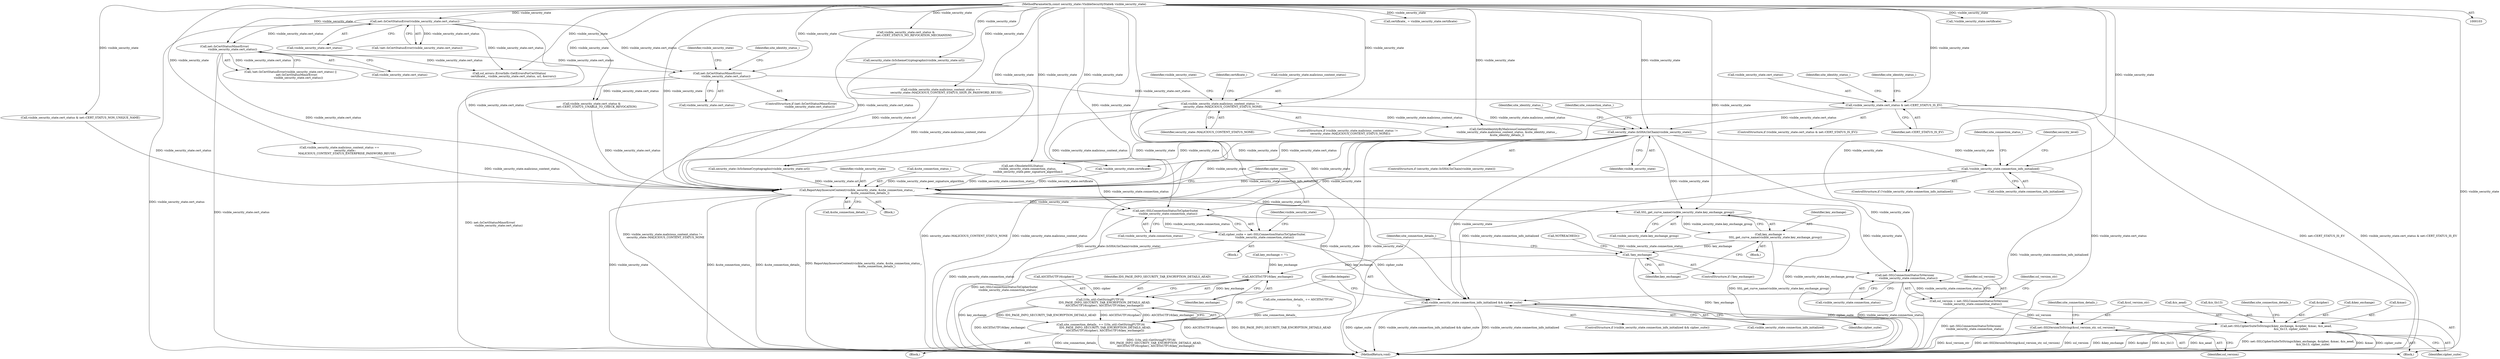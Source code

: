 digraph "0_Chrome_7cde8513c12a6e8ec5d1d1eb1cfd078d9adad3ef@API" {
"1000475" [label="(Call,!visible_security_state.connection_info_initialized)"];
"1000356" [label="(Call,security_state::IsSHA1InChain(visible_security_state))"];
"1000305" [label="(Call,visible_security_state.cert_status & net::CERT_STATUS_IS_EV)"];
"1000251" [label="(Call,net::IsCertStatusMinorError(\n                   visible_security_state.cert_status))"];
"1000226" [label="(Call,net::IsCertStatusError(visible_security_state.cert_status))"];
"1000106" [label="(MethodParameterIn,const security_state::VisibleSecurityState& visible_security_state)"];
"1000230" [label="(Call,net::IsCertStatusMinorError(\n                  visible_security_state.cert_status))"];
"1000182" [label="(Call,visible_security_state.malicious_content_status !=\n      security_state::MALICIOUS_CONTENT_STATUS_NONE)"];
"1000512" [label="(Call,ReportAnyInsecureContent(visible_security_state, &site_connection_status_,\n                             &site_connection_details_))"];
"1000521" [label="(Call,net::SSLConnectionStatusToCipherSuite(\n      visible_security_state.connection_status))"];
"1000519" [label="(Call,cipher_suite = net::SSLConnectionStatusToCipherSuite(\n      visible_security_state.connection_status))"];
"1000526" [label="(Call,visible_security_state.connection_info_initialized && cipher_suite)"];
"1000559" [label="(Call,net::SSLCipherSuiteToStrings(&key_exchange, &cipher, &mac, &is_aead,\n                                 &is_tls13, cipher_suite))"];
"1000535" [label="(Call,net::SSLConnectionStatusToVersion(\n        visible_security_state.connection_status))"];
"1000533" [label="(Call,ssl_version = net::SSLConnectionStatusToVersion(\n        visible_security_state.connection_status))"];
"1000540" [label="(Call,net::SSLVersionToString(&ssl_version_str, ssl_version))"];
"1000583" [label="(Call,SSL_get_curve_name(visible_security_state.key_exchange_group))"];
"1000581" [label="(Call,key_exchange =\n            SSL_get_curve_name(visible_security_state.key_exchange_group))"];
"1000588" [label="(Call,!key_exchange)"];
"1000601" [label="(Call,ASCIIToUTF16(key_exchange))"];
"1000597" [label="(Call,l10n_util::GetStringFUTF16(\n          IDS_PAGE_INFO_SECURITY_TAB_ENCRYPTION_DETAILS_AEAD,\n          ASCIIToUTF16(cipher), ASCIIToUTF16(key_exchange)))"];
"1000595" [label="(Call,site_connection_details_ += l10n_util::GetStringFUTF16(\n          IDS_PAGE_INFO_SECURITY_TAB_ENCRYPTION_DETAILS_AEAD,\n          ASCIIToUTF16(cipher), ASCIIToUTF16(key_exchange)))"];
"1000227" [label="(Call,visible_security_state.cert_status)"];
"1000307" [label="(Identifier,visible_security_state)"];
"1000588" [label="(Call,!key_exchange)"];
"1000577" [label="(Block,)"];
"1000287" [label="(Call,visible_security_state.cert_status &\n                  net::CERT_STATUS_NO_REVOCATION_MECHANISM)"];
"1000564" [label="(Call,&mac)"];
"1000355" [label="(ControlStructure,if (security_state::IsSHA1InChain(visible_security_state)))"];
"1000541" [label="(Call,&ssl_version_str)"];
"1000223" [label="(Identifier,certificate_)"];
"1000356" [label="(Call,security_state::IsSHA1InChain(visible_security_state))"];
"1000566" [label="(Call,&is_aead)"];
"1000528" [label="(Identifier,visible_security_state)"];
"1000186" [label="(Identifier,security_state::MALICIOUS_CONTENT_STATUS_NONE)"];
"1000461" [label="(Call,security_state::IsSchemeCryptographic(visible_security_state.url))"];
"1000531" [label="(Block,)"];
"1000377" [label="(Call,security_state::IsSchemeCryptographic(visible_security_state.url))"];
"1000188" [label="(Call,GetSiteIdentityByMaliciousContentStatus(\n        visible_security_state.malicious_content_status, &site_identity_status_,\n        &site_identity_details_))"];
"1000106" [label="(MethodParameterIn,const security_state::VisibleSecurityState& visible_security_state)"];
"1000183" [label="(Call,visible_security_state.malicious_content_status)"];
"1000601" [label="(Call,ASCIIToUTF16(key_exchange))"];
"1000545" [label="(Identifier,site_connection_details_)"];
"1000225" [label="(Call,!net::IsCertStatusError(visible_security_state.cert_status))"];
"1000584" [label="(Call,visible_security_state.key_exchange_group)"];
"1000475" [label="(Call,!visible_security_state.connection_info_initialized)"];
"1000527" [label="(Call,visible_security_state.connection_info_initialized)"];
"1000568" [label="(Call,&is_tls13)"];
"1000203" [label="(Call,visible_security_state.malicious_content_status ==\n             security_state::MALICIOUS_CONTENT_STATUS_SIGN_IN_PASSWORD_REUSE)"];
"1000251" [label="(Call,net::IsCertStatusMinorError(\n                   visible_security_state.cert_status))"];
"1000181" [label="(ControlStructure,if (visible_security_state.malicious_content_status !=\n      security_state::MALICIOUS_CONTENT_STATUS_NONE))"];
"1000596" [label="(Identifier,site_connection_details_)"];
"1000176" [label="(Call,certificate_ = visible_security_state.certificate)"];
"1000592" [label="(Call,key_exchange = \"\")"];
"1000589" [label="(Identifier,key_exchange)"];
"1000516" [label="(Call,&site_connection_details_)"];
"1000536" [label="(Call,visible_security_state.connection_status)"];
"1000306" [label="(Call,visible_security_state.cert_status)"];
"1000525" [label="(ControlStructure,if (visible_security_state.connection_info_initialized && cipher_suite))"];
"1000224" [label="(Call,!net::IsCertStatusError(visible_security_state.cert_status) ||\n              net::IsCertStatusMinorError(\n                  visible_security_state.cert_status))"];
"1000474" [label="(ControlStructure,if (!visible_security_state.connection_info_initialized))"];
"1000543" [label="(Identifier,ssl_version)"];
"1000513" [label="(Identifier,visible_security_state)"];
"1000342" [label="(Identifier,site_identity_status_)"];
"1000304" [label="(ControlStructure,if (visible_security_state.cert_status & net::CERT_STATUS_IS_EV))"];
"1000597" [label="(Call,l10n_util::GetStringFUTF16(\n          IDS_PAGE_INFO_SECURITY_TAB_ENCRYPTION_DETAILS_AEAD,\n          ASCIIToUTF16(cipher), ASCIIToUTF16(key_exchange)))"];
"1000275" [label="(Call,visible_security_state.cert_status &\n           net::CERT_STATUS_UNABLE_TO_CHECK_REVOCATION)"];
"1000626" [label="(MethodReturn,void)"];
"1000535" [label="(Call,net::SSLConnectionStatusToVersion(\n        visible_security_state.connection_status))"];
"1000360" [label="(Identifier,site_identity_status_)"];
"1000526" [label="(Call,visible_security_state.connection_info_initialized && cipher_suite)"];
"1000521" [label="(Call,net::SSLConnectionStatusToCipherSuite(\n      visible_security_state.connection_status))"];
"1000520" [label="(Identifier,cipher_suite)"];
"1000581" [label="(Call,key_exchange =\n            SSL_get_curve_name(visible_security_state.key_exchange_group))"];
"1000522" [label="(Call,visible_security_state.connection_status)"];
"1000357" [label="(Identifier,visible_security_state)"];
"1000514" [label="(Call,&site_connection_status_)"];
"1000559" [label="(Call,net::SSLCipherSuiteToStrings(&key_exchange, &cipher, &mac, &is_aead,\n                                 &is_tls13, cipher_suite))"];
"1000309" [label="(Identifier,net::CERT_STATUS_IS_EV)"];
"1000489" [label="(Identifier,site_connection_status_)"];
"1000587" [label="(ControlStructure,if (!key_exchange))"];
"1000476" [label="(Call,visible_security_state.connection_info_initialized)"];
"1000252" [label="(Call,visible_security_state.cert_status)"];
"1000580" [label="(Block,)"];
"1000305" [label="(Call,visible_security_state.cert_status & net::CERT_STATUS_IS_EV)"];
"1000430" [label="(Call,visible_security_state.cert_status & net::CERT_STATUS_NON_UNIQUE_NAME)"];
"1000572" [label="(Identifier,site_connection_details_)"];
"1000481" [label="(Identifier,security_level)"];
"1000542" [label="(Identifier,ssl_version_str)"];
"1000231" [label="(Call,visible_security_state.cert_status)"];
"1000617" [label="(Identifier,delegate)"];
"1000512" [label="(Call,ReportAnyInsecureContent(visible_security_state, &site_connection_status_,\n                             &site_connection_details_))"];
"1000182" [label="(Call,visible_security_state.malicious_content_status !=\n      security_state::MALICIOUS_CONTENT_STATUS_NONE)"];
"1000595" [label="(Call,site_connection_details_ += l10n_util::GetStringFUTF16(\n          IDS_PAGE_INFO_SECURITY_TAB_ENCRYPTION_DETAILS_AEAD,\n          ASCIIToUTF16(cipher), ASCIIToUTF16(key_exchange)))"];
"1000257" [label="(Identifier,site_identity_status_)"];
"1000533" [label="(Call,ssl_version = net::SSLConnectionStatusToVersion(\n        visible_security_state.connection_status))"];
"1000493" [label="(Call,net::ObsoleteSSLStatus(\n            visible_security_state.connection_status,\n            visible_security_state.peer_signature_algorithm))"];
"1000583" [label="(Call,SSL_get_curve_name(visible_security_state.key_exchange_group))"];
"1000562" [label="(Call,&cipher)"];
"1000598" [label="(Identifier,IDS_PAGE_INFO_SECURITY_TAB_ENCRYPTION_DETAILS_AEAD)"];
"1000540" [label="(Call,net::SSLVersionToString(&ssl_version_str, ssl_version))"];
"1000226" [label="(Call,net::IsCertStatusError(visible_security_state.cert_status))"];
"1000445" [label="(Identifier,site_connection_status_)"];
"1000381" [label="(Call,!visible_security_state.certificate)"];
"1000530" [label="(Identifier,cipher_suite)"];
"1000456" [label="(Call,!visible_security_state.certificate)"];
"1000312" [label="(Identifier,site_identity_status_)"];
"1000570" [label="(Identifier,cipher_suite)"];
"1000404" [label="(Call,ssl_errors::ErrorInfo::GetErrorsForCertStatus(\n         certificate_, visible_security_state.cert_status, url, &errors))"];
"1000250" [label="(ControlStructure,if (net::IsCertStatusMinorError(\n                   visible_security_state.cert_status)))"];
"1000591" [label="(Call,NOTREACHED())"];
"1000602" [label="(Identifier,key_exchange)"];
"1000599" [label="(Call,ASCIIToUTF16(cipher))"];
"1000519" [label="(Call,cipher_suite = net::SSLConnectionStatusToCipherSuite(\n      visible_security_state.connection_status))"];
"1000208" [label="(Call,visible_security_state.malicious_content_status ==\n             security_state::\n                 MALICIOUS_CONTENT_STATUS_ENTERPRISE_PASSWORD_REUSE)"];
"1000571" [label="(Call,site_connection_details_ += ASCIIToUTF16(\"\n\n\"))"];
"1000107" [label="(Block,)"];
"1000190" [label="(Identifier,visible_security_state)"];
"1000534" [label="(Identifier,ssl_version)"];
"1000560" [label="(Call,&key_exchange)"];
"1000230" [label="(Call,net::IsCertStatusMinorError(\n                  visible_security_state.cert_status))"];
"1000487" [label="(Block,)"];
"1000582" [label="(Identifier,key_exchange)"];
"1000475" -> "1000474"  [label="AST: "];
"1000475" -> "1000476"  [label="CFG: "];
"1000476" -> "1000475"  [label="AST: "];
"1000481" -> "1000475"  [label="CFG: "];
"1000489" -> "1000475"  [label="CFG: "];
"1000475" -> "1000626"  [label="DDG: !visible_security_state.connection_info_initialized"];
"1000356" -> "1000475"  [label="DDG: visible_security_state"];
"1000106" -> "1000475"  [label="DDG: visible_security_state"];
"1000475" -> "1000512"  [label="DDG: visible_security_state.connection_info_initialized"];
"1000475" -> "1000526"  [label="DDG: visible_security_state.connection_info_initialized"];
"1000356" -> "1000355"  [label="AST: "];
"1000356" -> "1000357"  [label="CFG: "];
"1000357" -> "1000356"  [label="AST: "];
"1000360" -> "1000356"  [label="CFG: "];
"1000445" -> "1000356"  [label="CFG: "];
"1000356" -> "1000626"  [label="DDG: security_state::IsSHA1InChain(visible_security_state)"];
"1000356" -> "1000626"  [label="DDG: visible_security_state"];
"1000305" -> "1000356"  [label="DDG: visible_security_state.cert_status"];
"1000182" -> "1000356"  [label="DDG: visible_security_state.malicious_content_status"];
"1000106" -> "1000356"  [label="DDG: visible_security_state"];
"1000356" -> "1000456"  [label="DDG: visible_security_state"];
"1000356" -> "1000461"  [label="DDG: visible_security_state"];
"1000356" -> "1000493"  [label="DDG: visible_security_state"];
"1000356" -> "1000512"  [label="DDG: visible_security_state"];
"1000356" -> "1000521"  [label="DDG: visible_security_state"];
"1000356" -> "1000526"  [label="DDG: visible_security_state"];
"1000356" -> "1000535"  [label="DDG: visible_security_state"];
"1000356" -> "1000583"  [label="DDG: visible_security_state"];
"1000305" -> "1000304"  [label="AST: "];
"1000305" -> "1000309"  [label="CFG: "];
"1000306" -> "1000305"  [label="AST: "];
"1000309" -> "1000305"  [label="AST: "];
"1000312" -> "1000305"  [label="CFG: "];
"1000342" -> "1000305"  [label="CFG: "];
"1000305" -> "1000626"  [label="DDG: net::CERT_STATUS_IS_EV"];
"1000305" -> "1000626"  [label="DDG: visible_security_state.cert_status & net::CERT_STATUS_IS_EV"];
"1000305" -> "1000626"  [label="DDG: visible_security_state.cert_status"];
"1000251" -> "1000305"  [label="DDG: visible_security_state.cert_status"];
"1000106" -> "1000305"  [label="DDG: visible_security_state"];
"1000305" -> "1000512"  [label="DDG: visible_security_state.cert_status"];
"1000251" -> "1000250"  [label="AST: "];
"1000251" -> "1000252"  [label="CFG: "];
"1000252" -> "1000251"  [label="AST: "];
"1000257" -> "1000251"  [label="CFG: "];
"1000307" -> "1000251"  [label="CFG: "];
"1000251" -> "1000626"  [label="DDG: net::IsCertStatusMinorError(\n                   visible_security_state.cert_status)"];
"1000226" -> "1000251"  [label="DDG: visible_security_state.cert_status"];
"1000230" -> "1000251"  [label="DDG: visible_security_state.cert_status"];
"1000106" -> "1000251"  [label="DDG: visible_security_state"];
"1000251" -> "1000275"  [label="DDG: visible_security_state.cert_status"];
"1000226" -> "1000225"  [label="AST: "];
"1000226" -> "1000227"  [label="CFG: "];
"1000227" -> "1000226"  [label="AST: "];
"1000225" -> "1000226"  [label="CFG: "];
"1000226" -> "1000626"  [label="DDG: visible_security_state.cert_status"];
"1000226" -> "1000225"  [label="DDG: visible_security_state.cert_status"];
"1000106" -> "1000226"  [label="DDG: visible_security_state"];
"1000226" -> "1000230"  [label="DDG: visible_security_state.cert_status"];
"1000226" -> "1000404"  [label="DDG: visible_security_state.cert_status"];
"1000226" -> "1000512"  [label="DDG: visible_security_state.cert_status"];
"1000106" -> "1000103"  [label="AST: "];
"1000106" -> "1000626"  [label="DDG: visible_security_state"];
"1000106" -> "1000176"  [label="DDG: visible_security_state"];
"1000106" -> "1000182"  [label="DDG: visible_security_state"];
"1000106" -> "1000188"  [label="DDG: visible_security_state"];
"1000106" -> "1000203"  [label="DDG: visible_security_state"];
"1000106" -> "1000208"  [label="DDG: visible_security_state"];
"1000106" -> "1000230"  [label="DDG: visible_security_state"];
"1000106" -> "1000275"  [label="DDG: visible_security_state"];
"1000106" -> "1000287"  [label="DDG: visible_security_state"];
"1000106" -> "1000377"  [label="DDG: visible_security_state"];
"1000106" -> "1000381"  [label="DDG: visible_security_state"];
"1000106" -> "1000404"  [label="DDG: visible_security_state"];
"1000106" -> "1000430"  [label="DDG: visible_security_state"];
"1000106" -> "1000456"  [label="DDG: visible_security_state"];
"1000106" -> "1000461"  [label="DDG: visible_security_state"];
"1000106" -> "1000493"  [label="DDG: visible_security_state"];
"1000106" -> "1000512"  [label="DDG: visible_security_state"];
"1000106" -> "1000521"  [label="DDG: visible_security_state"];
"1000106" -> "1000526"  [label="DDG: visible_security_state"];
"1000106" -> "1000535"  [label="DDG: visible_security_state"];
"1000106" -> "1000583"  [label="DDG: visible_security_state"];
"1000230" -> "1000224"  [label="AST: "];
"1000230" -> "1000231"  [label="CFG: "];
"1000231" -> "1000230"  [label="AST: "];
"1000224" -> "1000230"  [label="CFG: "];
"1000230" -> "1000626"  [label="DDG: visible_security_state.cert_status"];
"1000230" -> "1000224"  [label="DDG: visible_security_state.cert_status"];
"1000230" -> "1000404"  [label="DDG: visible_security_state.cert_status"];
"1000230" -> "1000512"  [label="DDG: visible_security_state.cert_status"];
"1000182" -> "1000181"  [label="AST: "];
"1000182" -> "1000186"  [label="CFG: "];
"1000183" -> "1000182"  [label="AST: "];
"1000186" -> "1000182"  [label="AST: "];
"1000190" -> "1000182"  [label="CFG: "];
"1000223" -> "1000182"  [label="CFG: "];
"1000182" -> "1000626"  [label="DDG: visible_security_state.malicious_content_status !=\n      security_state::MALICIOUS_CONTENT_STATUS_NONE"];
"1000182" -> "1000626"  [label="DDG: security_state::MALICIOUS_CONTENT_STATUS_NONE"];
"1000182" -> "1000626"  [label="DDG: visible_security_state.malicious_content_status"];
"1000182" -> "1000188"  [label="DDG: visible_security_state.malicious_content_status"];
"1000182" -> "1000512"  [label="DDG: visible_security_state.malicious_content_status"];
"1000512" -> "1000487"  [label="AST: "];
"1000512" -> "1000516"  [label="CFG: "];
"1000513" -> "1000512"  [label="AST: "];
"1000514" -> "1000512"  [label="AST: "];
"1000516" -> "1000512"  [label="AST: "];
"1000520" -> "1000512"  [label="CFG: "];
"1000512" -> "1000626"  [label="DDG: visible_security_state"];
"1000512" -> "1000626"  [label="DDG: &site_connection_status_"];
"1000512" -> "1000626"  [label="DDG: &site_connection_details_"];
"1000512" -> "1000626"  [label="DDG: ReportAnyInsecureContent(visible_security_state, &site_connection_status_,\n                             &site_connection_details_)"];
"1000208" -> "1000512"  [label="DDG: visible_security_state.malicious_content_status"];
"1000456" -> "1000512"  [label="DDG: visible_security_state.certificate"];
"1000493" -> "1000512"  [label="DDG: visible_security_state.connection_status"];
"1000493" -> "1000512"  [label="DDG: visible_security_state.peer_signature_algorithm"];
"1000275" -> "1000512"  [label="DDG: visible_security_state.cert_status"];
"1000377" -> "1000512"  [label="DDG: visible_security_state.url"];
"1000203" -> "1000512"  [label="DDG: visible_security_state.malicious_content_status"];
"1000430" -> "1000512"  [label="DDG: visible_security_state.cert_status"];
"1000287" -> "1000512"  [label="DDG: visible_security_state.cert_status"];
"1000461" -> "1000512"  [label="DDG: visible_security_state.url"];
"1000512" -> "1000521"  [label="DDG: visible_security_state"];
"1000512" -> "1000526"  [label="DDG: visible_security_state"];
"1000512" -> "1000535"  [label="DDG: visible_security_state"];
"1000512" -> "1000583"  [label="DDG: visible_security_state"];
"1000521" -> "1000519"  [label="AST: "];
"1000521" -> "1000522"  [label="CFG: "];
"1000522" -> "1000521"  [label="AST: "];
"1000519" -> "1000521"  [label="CFG: "];
"1000521" -> "1000626"  [label="DDG: visible_security_state.connection_status"];
"1000521" -> "1000519"  [label="DDG: visible_security_state.connection_status"];
"1000493" -> "1000521"  [label="DDG: visible_security_state.connection_status"];
"1000521" -> "1000535"  [label="DDG: visible_security_state.connection_status"];
"1000519" -> "1000107"  [label="AST: "];
"1000520" -> "1000519"  [label="AST: "];
"1000528" -> "1000519"  [label="CFG: "];
"1000519" -> "1000626"  [label="DDG: net::SSLConnectionStatusToCipherSuite(\n      visible_security_state.connection_status)"];
"1000519" -> "1000526"  [label="DDG: cipher_suite"];
"1000526" -> "1000525"  [label="AST: "];
"1000526" -> "1000527"  [label="CFG: "];
"1000526" -> "1000530"  [label="CFG: "];
"1000527" -> "1000526"  [label="AST: "];
"1000530" -> "1000526"  [label="AST: "];
"1000534" -> "1000526"  [label="CFG: "];
"1000617" -> "1000526"  [label="CFG: "];
"1000526" -> "1000626"  [label="DDG: cipher_suite"];
"1000526" -> "1000626"  [label="DDG: visible_security_state.connection_info_initialized && cipher_suite"];
"1000526" -> "1000626"  [label="DDG: visible_security_state.connection_info_initialized"];
"1000526" -> "1000559"  [label="DDG: cipher_suite"];
"1000559" -> "1000531"  [label="AST: "];
"1000559" -> "1000570"  [label="CFG: "];
"1000560" -> "1000559"  [label="AST: "];
"1000562" -> "1000559"  [label="AST: "];
"1000564" -> "1000559"  [label="AST: "];
"1000566" -> "1000559"  [label="AST: "];
"1000568" -> "1000559"  [label="AST: "];
"1000570" -> "1000559"  [label="AST: "];
"1000572" -> "1000559"  [label="CFG: "];
"1000559" -> "1000626"  [label="DDG: &key_exchange"];
"1000559" -> "1000626"  [label="DDG: &cipher"];
"1000559" -> "1000626"  [label="DDG: &is_tls13"];
"1000559" -> "1000626"  [label="DDG: &is_aead"];
"1000559" -> "1000626"  [label="DDG: net::SSLCipherSuiteToStrings(&key_exchange, &cipher, &mac, &is_aead,\n                                 &is_tls13, cipher_suite)"];
"1000559" -> "1000626"  [label="DDG: &mac"];
"1000559" -> "1000626"  [label="DDG: cipher_suite"];
"1000535" -> "1000533"  [label="AST: "];
"1000535" -> "1000536"  [label="CFG: "];
"1000536" -> "1000535"  [label="AST: "];
"1000533" -> "1000535"  [label="CFG: "];
"1000535" -> "1000626"  [label="DDG: visible_security_state.connection_status"];
"1000535" -> "1000533"  [label="DDG: visible_security_state.connection_status"];
"1000533" -> "1000531"  [label="AST: "];
"1000534" -> "1000533"  [label="AST: "];
"1000542" -> "1000533"  [label="CFG: "];
"1000533" -> "1000626"  [label="DDG: net::SSLConnectionStatusToVersion(\n        visible_security_state.connection_status)"];
"1000533" -> "1000540"  [label="DDG: ssl_version"];
"1000540" -> "1000531"  [label="AST: "];
"1000540" -> "1000543"  [label="CFG: "];
"1000541" -> "1000540"  [label="AST: "];
"1000543" -> "1000540"  [label="AST: "];
"1000545" -> "1000540"  [label="CFG: "];
"1000540" -> "1000626"  [label="DDG: net::SSLVersionToString(&ssl_version_str, ssl_version)"];
"1000540" -> "1000626"  [label="DDG: ssl_version"];
"1000540" -> "1000626"  [label="DDG: &ssl_version_str"];
"1000583" -> "1000581"  [label="AST: "];
"1000583" -> "1000584"  [label="CFG: "];
"1000584" -> "1000583"  [label="AST: "];
"1000581" -> "1000583"  [label="CFG: "];
"1000583" -> "1000626"  [label="DDG: visible_security_state.key_exchange_group"];
"1000583" -> "1000581"  [label="DDG: visible_security_state.key_exchange_group"];
"1000581" -> "1000580"  [label="AST: "];
"1000582" -> "1000581"  [label="AST: "];
"1000589" -> "1000581"  [label="CFG: "];
"1000581" -> "1000626"  [label="DDG: SSL_get_curve_name(visible_security_state.key_exchange_group)"];
"1000581" -> "1000588"  [label="DDG: key_exchange"];
"1000588" -> "1000587"  [label="AST: "];
"1000588" -> "1000589"  [label="CFG: "];
"1000589" -> "1000588"  [label="AST: "];
"1000591" -> "1000588"  [label="CFG: "];
"1000596" -> "1000588"  [label="CFG: "];
"1000588" -> "1000626"  [label="DDG: !key_exchange"];
"1000588" -> "1000601"  [label="DDG: key_exchange"];
"1000601" -> "1000597"  [label="AST: "];
"1000601" -> "1000602"  [label="CFG: "];
"1000602" -> "1000601"  [label="AST: "];
"1000597" -> "1000601"  [label="CFG: "];
"1000601" -> "1000626"  [label="DDG: key_exchange"];
"1000601" -> "1000597"  [label="DDG: key_exchange"];
"1000592" -> "1000601"  [label="DDG: key_exchange"];
"1000597" -> "1000595"  [label="AST: "];
"1000598" -> "1000597"  [label="AST: "];
"1000599" -> "1000597"  [label="AST: "];
"1000595" -> "1000597"  [label="CFG: "];
"1000597" -> "1000626"  [label="DDG: ASCIIToUTF16(cipher)"];
"1000597" -> "1000626"  [label="DDG: IDS_PAGE_INFO_SECURITY_TAB_ENCRYPTION_DETAILS_AEAD"];
"1000597" -> "1000626"  [label="DDG: ASCIIToUTF16(key_exchange)"];
"1000597" -> "1000595"  [label="DDG: IDS_PAGE_INFO_SECURITY_TAB_ENCRYPTION_DETAILS_AEAD"];
"1000597" -> "1000595"  [label="DDG: ASCIIToUTF16(cipher)"];
"1000597" -> "1000595"  [label="DDG: ASCIIToUTF16(key_exchange)"];
"1000599" -> "1000597"  [label="DDG: cipher"];
"1000595" -> "1000577"  [label="AST: "];
"1000596" -> "1000595"  [label="AST: "];
"1000617" -> "1000595"  [label="CFG: "];
"1000595" -> "1000626"  [label="DDG: l10n_util::GetStringFUTF16(\n          IDS_PAGE_INFO_SECURITY_TAB_ENCRYPTION_DETAILS_AEAD,\n          ASCIIToUTF16(cipher), ASCIIToUTF16(key_exchange))"];
"1000595" -> "1000626"  [label="DDG: site_connection_details_"];
"1000571" -> "1000595"  [label="DDG: site_connection_details_"];
}

